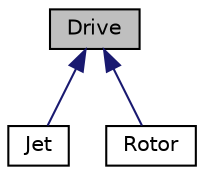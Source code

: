 digraph "Drive"
{
 // LATEX_PDF_SIZE
  edge [fontname="Helvetica",fontsize="10",labelfontname="Helvetica",labelfontsize="10"];
  node [fontname="Helvetica",fontsize="10",shape=record];
  Node1 [label="Drive",height=0.2,width=0.4,color="black", fillcolor="grey75", style="filled", fontcolor="black",tooltip="Drive propelling aircraft."];
  Node1 -> Node2 [dir="back",color="midnightblue",fontsize="10",style="solid"];
  Node2 [label="Jet",height=0.2,width=0.4,color="black", fillcolor="white", style="filled",URL="$class_jet.html",tooltip="Jet rocket engine."];
  Node1 -> Node3 [dir="back",color="midnightblue",fontsize="10",style="solid"];
  Node3 [label="Rotor",height=0.2,width=0.4,color="black", fillcolor="white", style="filled",URL="$struct_rotor.html",tooltip="Rotor engine with controlled speed."];
}

